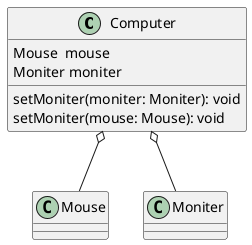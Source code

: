 @startuml
'https://plantuml.com/class-diagram


Computer o-- Mouse
Computer o-- Moniter

class Computer{
    Mouse  mouse
    Moniter moniter
    setMoniter(moniter: Moniter): void
    setMoniter(mouse: Mouse): void
}

class Mouse{}
class Moniter{}

@enduml
